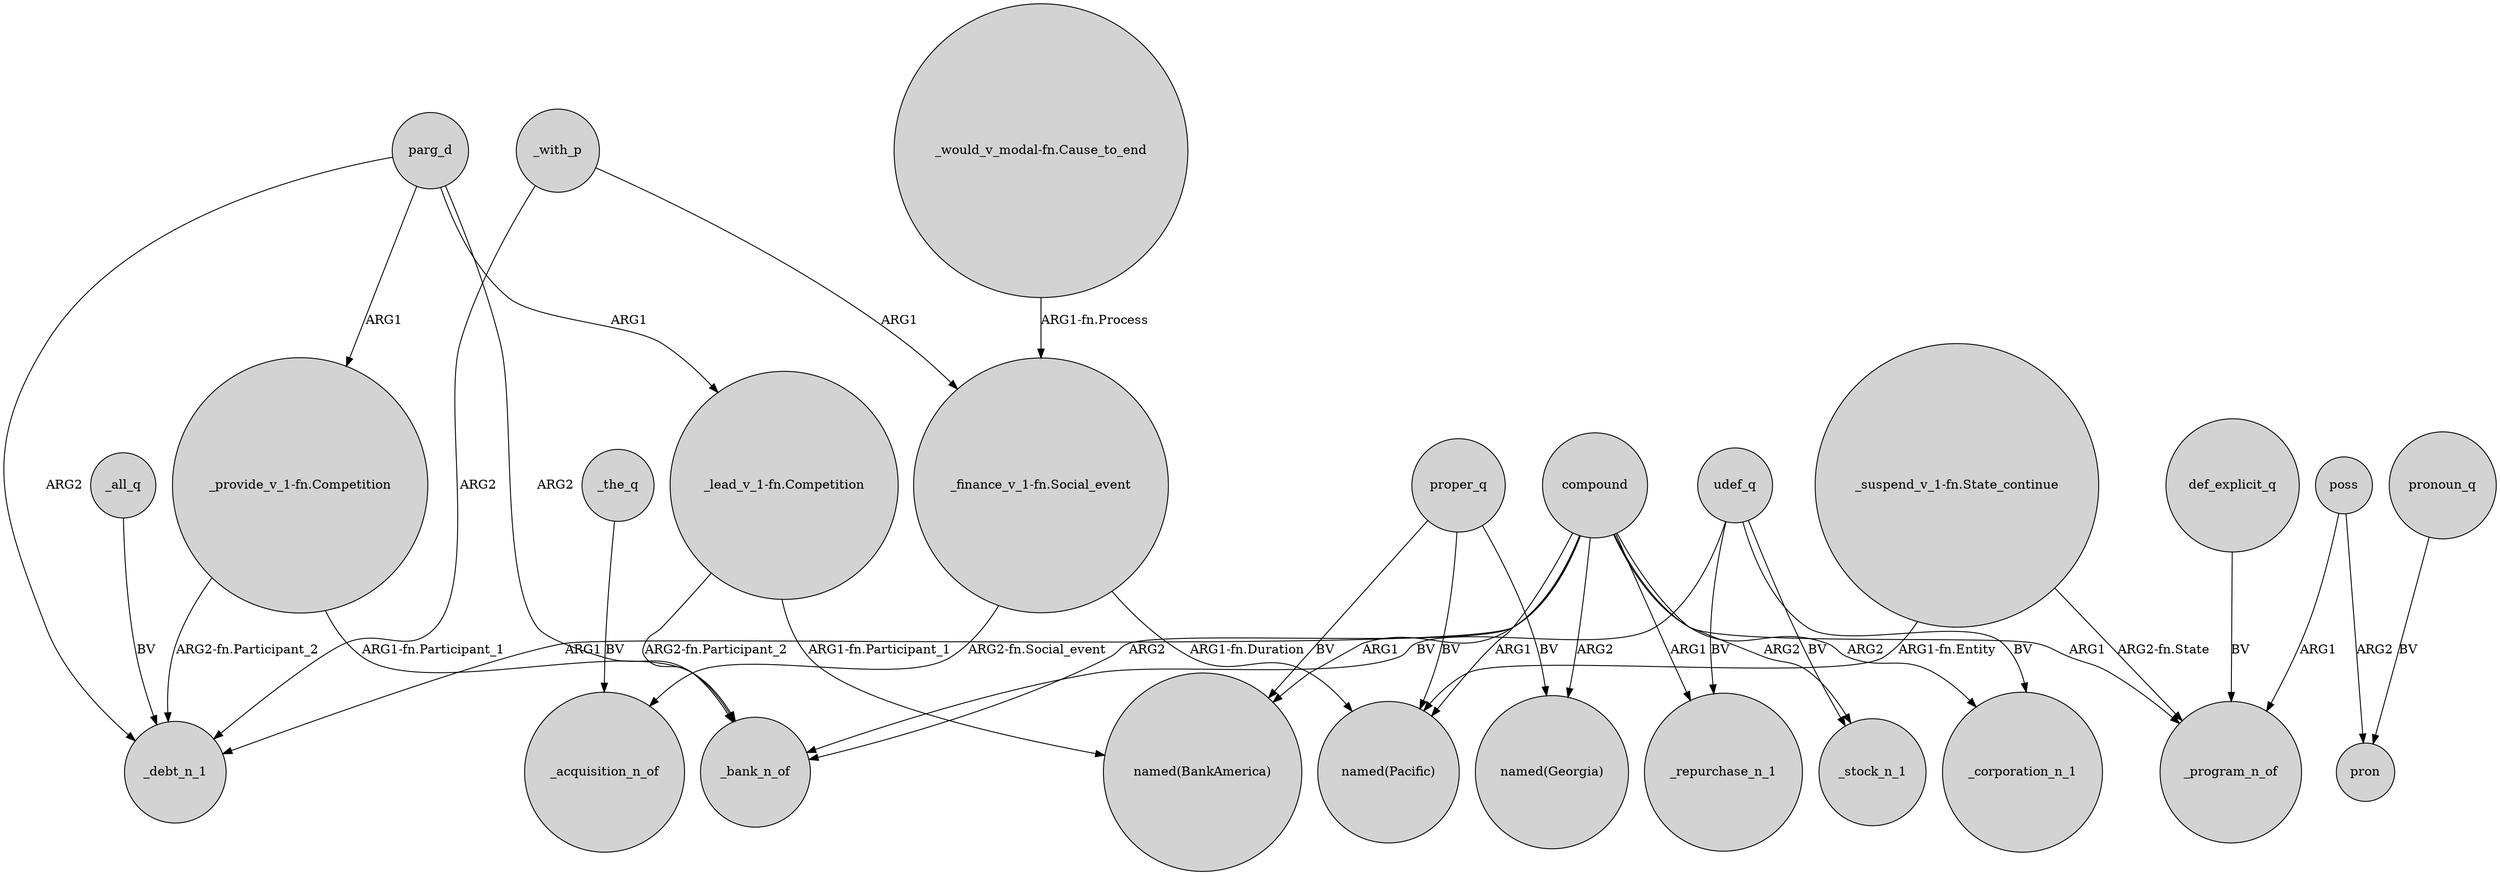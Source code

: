 digraph {
	node [shape=circle style=filled]
	"_lead_v_1-fn.Competition" -> _bank_n_of [label="ARG2-fn.Participant_2"]
	proper_q -> "named(Georgia)" [label=BV]
	compound -> _repurchase_n_1 [label=ARG1]
	parg_d -> "_lead_v_1-fn.Competition" [label=ARG1]
	_with_p -> _debt_n_1 [label=ARG2]
	compound -> "named(BankAmerica)" [label=ARG1]
	parg_d -> _bank_n_of [label=ARG2]
	udef_q -> _bank_n_of [label=BV]
	_the_q -> _acquisition_n_of [label=BV]
	proper_q -> "named(BankAmerica)" [label=BV]
	udef_q -> _repurchase_n_1 [label=BV]
	_with_p -> "_finance_v_1-fn.Social_event" [label=ARG1]
	_all_q -> _debt_n_1 [label=BV]
	compound -> "named(Pacific)" [label=ARG1]
	"_suspend_v_1-fn.State_continue" -> _program_n_of [label="ARG2-fn.State"]
	pronoun_q -> pron [label=BV]
	poss -> _program_n_of [label=ARG1]
	"_provide_v_1-fn.Competition" -> _bank_n_of [label="ARG1-fn.Participant_1"]
	poss -> pron [label=ARG2]
	udef_q -> _stock_n_1 [label=BV]
	compound -> _program_n_of [label=ARG1]
	"_finance_v_1-fn.Social_event" -> "named(Pacific)" [label="ARG1-fn.Duration"]
	"_suspend_v_1-fn.State_continue" -> "named(Pacific)" [label="ARG1-fn.Entity"]
	"_would_v_modal-fn.Cause_to_end" -> "_finance_v_1-fn.Social_event" [label="ARG1-fn.Process"]
	"_lead_v_1-fn.Competition" -> "named(BankAmerica)" [label="ARG1-fn.Participant_1"]
	compound -> _stock_n_1 [label=ARG2]
	"_finance_v_1-fn.Social_event" -> _acquisition_n_of [label="ARG2-fn.Social_event"]
	parg_d -> "_provide_v_1-fn.Competition" [label=ARG1]
	def_explicit_q -> _program_n_of [label=BV]
	proper_q -> "named(Pacific)" [label=BV]
	compound -> _corporation_n_1 [label=ARG2]
	udef_q -> _corporation_n_1 [label=BV]
	"_provide_v_1-fn.Competition" -> _debt_n_1 [label="ARG2-fn.Participant_2"]
	compound -> _debt_n_1 [label=ARG1]
	compound -> "named(Georgia)" [label=ARG2]
	parg_d -> _debt_n_1 [label=ARG2]
	compound -> _bank_n_of [label=ARG2]
}
